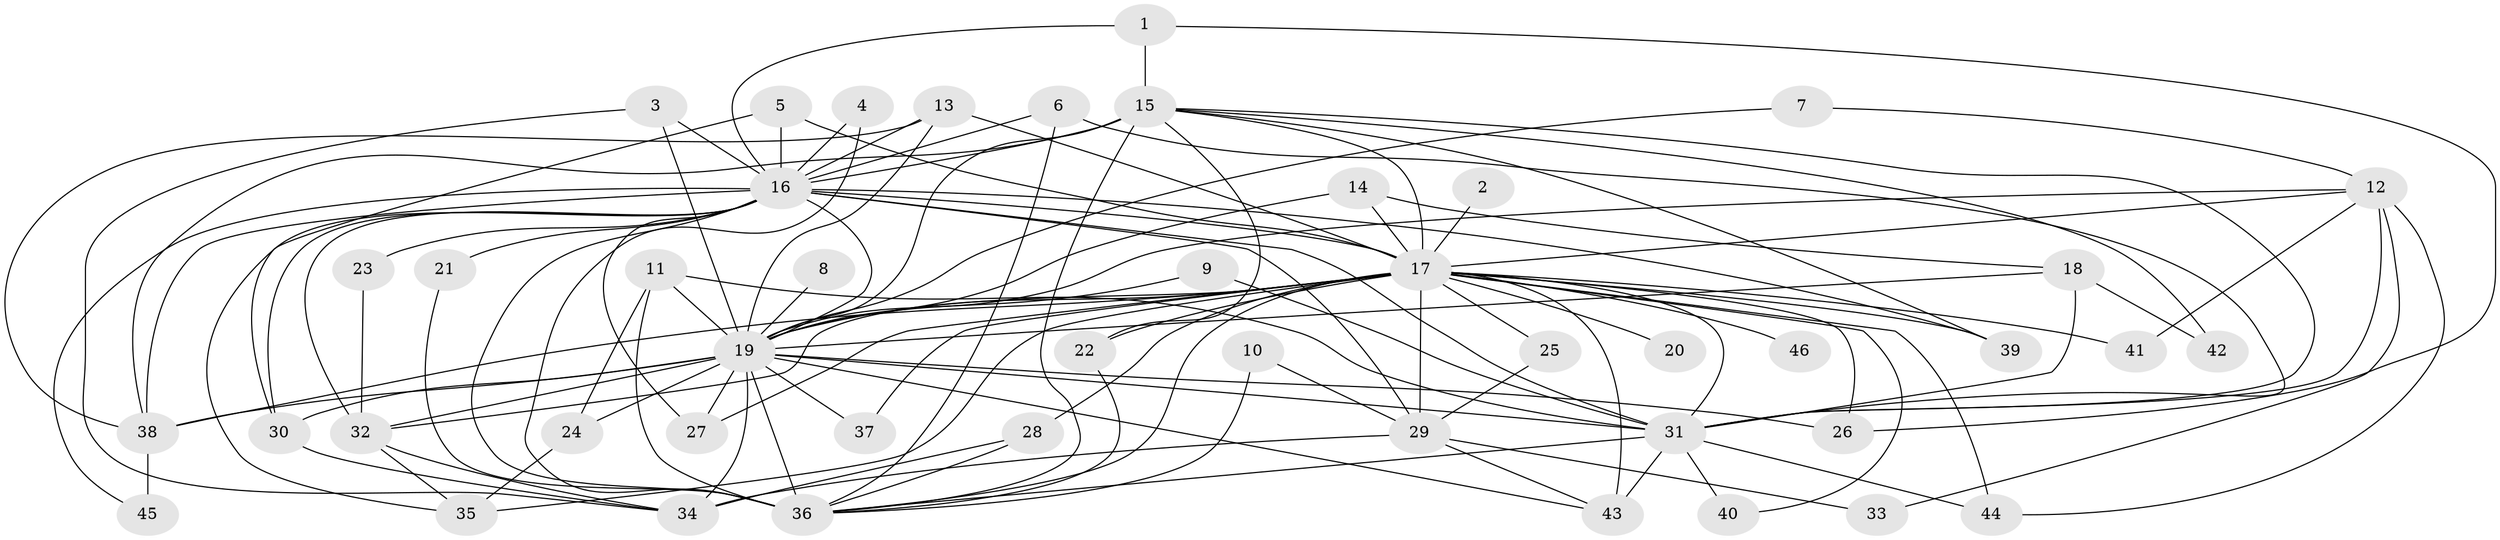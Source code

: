 // original degree distribution, {15: 0.010869565217391304, 16: 0.010869565217391304, 27: 0.010869565217391304, 24: 0.021739130434782608, 17: 0.010869565217391304, 19: 0.010869565217391304, 18: 0.010869565217391304, 12: 0.010869565217391304, 22: 0.010869565217391304, 3: 0.2391304347826087, 4: 0.10869565217391304, 2: 0.4891304347826087, 5: 0.021739130434782608, 6: 0.03260869565217391}
// Generated by graph-tools (version 1.1) at 2025/49/03/09/25 03:49:35]
// undirected, 46 vertices, 114 edges
graph export_dot {
graph [start="1"]
  node [color=gray90,style=filled];
  1;
  2;
  3;
  4;
  5;
  6;
  7;
  8;
  9;
  10;
  11;
  12;
  13;
  14;
  15;
  16;
  17;
  18;
  19;
  20;
  21;
  22;
  23;
  24;
  25;
  26;
  27;
  28;
  29;
  30;
  31;
  32;
  33;
  34;
  35;
  36;
  37;
  38;
  39;
  40;
  41;
  42;
  43;
  44;
  45;
  46;
  1 -- 15 [weight=1.0];
  1 -- 16 [weight=1.0];
  1 -- 26 [weight=1.0];
  2 -- 17 [weight=2.0];
  3 -- 16 [weight=1.0];
  3 -- 19 [weight=2.0];
  3 -- 34 [weight=1.0];
  4 -- 16 [weight=1.0];
  4 -- 36 [weight=1.0];
  5 -- 16 [weight=1.0];
  5 -- 17 [weight=1.0];
  5 -- 30 [weight=1.0];
  6 -- 16 [weight=1.0];
  6 -- 31 [weight=1.0];
  6 -- 36 [weight=1.0];
  7 -- 12 [weight=1.0];
  7 -- 19 [weight=1.0];
  8 -- 19 [weight=1.0];
  9 -- 19 [weight=1.0];
  9 -- 31 [weight=1.0];
  10 -- 29 [weight=1.0];
  10 -- 36 [weight=1.0];
  11 -- 19 [weight=1.0];
  11 -- 24 [weight=1.0];
  11 -- 31 [weight=1.0];
  11 -- 36 [weight=1.0];
  12 -- 17 [weight=1.0];
  12 -- 19 [weight=1.0];
  12 -- 31 [weight=1.0];
  12 -- 33 [weight=1.0];
  12 -- 41 [weight=1.0];
  12 -- 44 [weight=1.0];
  13 -- 16 [weight=1.0];
  13 -- 17 [weight=1.0];
  13 -- 19 [weight=1.0];
  13 -- 38 [weight=1.0];
  14 -- 17 [weight=1.0];
  14 -- 18 [weight=1.0];
  14 -- 19 [weight=2.0];
  15 -- 16 [weight=2.0];
  15 -- 17 [weight=2.0];
  15 -- 19 [weight=4.0];
  15 -- 22 [weight=1.0];
  15 -- 31 [weight=1.0];
  15 -- 36 [weight=1.0];
  15 -- 38 [weight=1.0];
  15 -- 39 [weight=2.0];
  15 -- 42 [weight=1.0];
  16 -- 17 [weight=5.0];
  16 -- 19 [weight=6.0];
  16 -- 21 [weight=1.0];
  16 -- 23 [weight=1.0];
  16 -- 27 [weight=3.0];
  16 -- 29 [weight=2.0];
  16 -- 30 [weight=1.0];
  16 -- 31 [weight=3.0];
  16 -- 32 [weight=1.0];
  16 -- 35 [weight=1.0];
  16 -- 36 [weight=3.0];
  16 -- 38 [weight=1.0];
  16 -- 39 [weight=1.0];
  16 -- 45 [weight=1.0];
  17 -- 19 [weight=6.0];
  17 -- 20 [weight=1.0];
  17 -- 22 [weight=1.0];
  17 -- 25 [weight=1.0];
  17 -- 26 [weight=1.0];
  17 -- 27 [weight=1.0];
  17 -- 28 [weight=1.0];
  17 -- 29 [weight=1.0];
  17 -- 31 [weight=2.0];
  17 -- 32 [weight=1.0];
  17 -- 35 [weight=1.0];
  17 -- 36 [weight=3.0];
  17 -- 37 [weight=2.0];
  17 -- 38 [weight=1.0];
  17 -- 39 [weight=1.0];
  17 -- 40 [weight=1.0];
  17 -- 41 [weight=1.0];
  17 -- 43 [weight=2.0];
  17 -- 44 [weight=1.0];
  17 -- 46 [weight=1.0];
  18 -- 19 [weight=1.0];
  18 -- 31 [weight=1.0];
  18 -- 42 [weight=1.0];
  19 -- 24 [weight=1.0];
  19 -- 26 [weight=1.0];
  19 -- 27 [weight=1.0];
  19 -- 30 [weight=1.0];
  19 -- 31 [weight=3.0];
  19 -- 32 [weight=1.0];
  19 -- 34 [weight=1.0];
  19 -- 36 [weight=4.0];
  19 -- 37 [weight=1.0];
  19 -- 38 [weight=1.0];
  19 -- 43 [weight=1.0];
  21 -- 36 [weight=1.0];
  22 -- 36 [weight=1.0];
  23 -- 32 [weight=1.0];
  24 -- 35 [weight=1.0];
  25 -- 29 [weight=1.0];
  28 -- 34 [weight=1.0];
  28 -- 36 [weight=1.0];
  29 -- 33 [weight=1.0];
  29 -- 34 [weight=1.0];
  29 -- 43 [weight=1.0];
  30 -- 34 [weight=1.0];
  31 -- 36 [weight=1.0];
  31 -- 40 [weight=1.0];
  31 -- 43 [weight=1.0];
  31 -- 44 [weight=1.0];
  32 -- 34 [weight=1.0];
  32 -- 35 [weight=1.0];
  38 -- 45 [weight=2.0];
}
